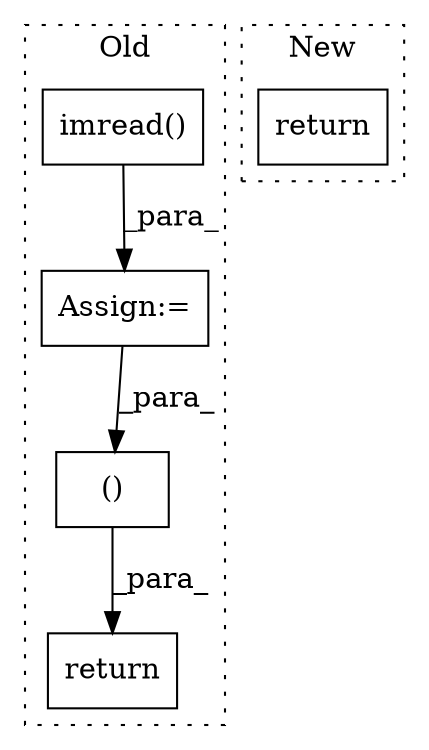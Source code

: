 digraph G {
subgraph cluster0 {
1 [label="imread()" a="75" s="877,897" l="11,1" shape="box"];
3 [label="Assign:=" a="68" s="874" l="3" shape="box"];
4 [label="()" a="54" s="1171" l="15" shape="box"];
5 [label="return" a="93" s="1161" l="7" shape="box"];
label = "Old";
style="dotted";
}
subgraph cluster1 {
2 [label="return" a="93" s="553" l="7" shape="box"];
label = "New";
style="dotted";
}
1 -> 3 [label="_para_"];
3 -> 4 [label="_para_"];
4 -> 5 [label="_para_"];
}
